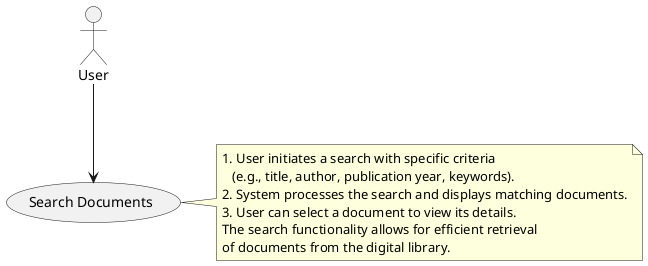 @startuml SearchDocuments
actor User

usecase "Search Documents" as UC13

User --> UC13

note right of UC13
  1. User initiates a search with specific criteria
     (e.g., title, author, publication year, keywords).
  2. System processes the search and displays matching documents.
  3. User can select a document to view its details.
  The search functionality allows for efficient retrieval
  of documents from the digital library.
end note
@enduml
